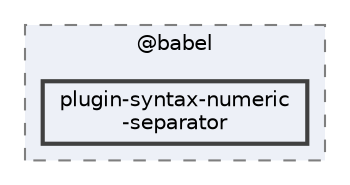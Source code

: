 digraph "pkiclassroomrescheduler/src/main/frontend/node_modules/@babel/plugin-syntax-numeric-separator"
{
 // LATEX_PDF_SIZE
  bgcolor="transparent";
  edge [fontname=Helvetica,fontsize=10,labelfontname=Helvetica,labelfontsize=10];
  node [fontname=Helvetica,fontsize=10,shape=box,height=0.2,width=0.4];
  compound=true
  subgraph clusterdir_bc8070c8b402176472541bb6f0cba6df {
    graph [ bgcolor="#edf0f7", pencolor="grey50", label="@babel", fontname=Helvetica,fontsize=10 style="filled,dashed", URL="dir_bc8070c8b402176472541bb6f0cba6df.html",tooltip=""]
  dir_2575d0d1e47ee4d244b03a58af7555c6 [label="plugin-syntax-numeric\l-separator", fillcolor="#edf0f7", color="grey25", style="filled,bold", URL="dir_2575d0d1e47ee4d244b03a58af7555c6.html",tooltip=""];
  }
}
